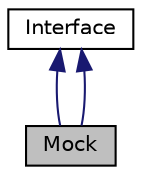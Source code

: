 digraph "Mock"
{
 // LATEX_PDF_SIZE
  edge [fontname="Helvetica",fontsize="10",labelfontname="Helvetica",labelfontsize="10"];
  node [fontname="Helvetica",fontsize="10",shape=record];
  Node1 [label="Mock",height=0.2,width=0.4,color="black", fillcolor="grey75", style="filled", fontcolor="black",tooltip=" "];
  Node2 -> Node1 [dir="back",color="midnightblue",fontsize="10",style="solid",fontname="Helvetica"];
  Node2 [label="Interface",height=0.2,width=0.4,color="black", fillcolor="white", style="filled",URL="$class_interface.html",tooltip=" "];
  Node2 -> Node1 [dir="back",color="midnightblue",fontsize="10",style="solid",fontname="Helvetica"];
}
